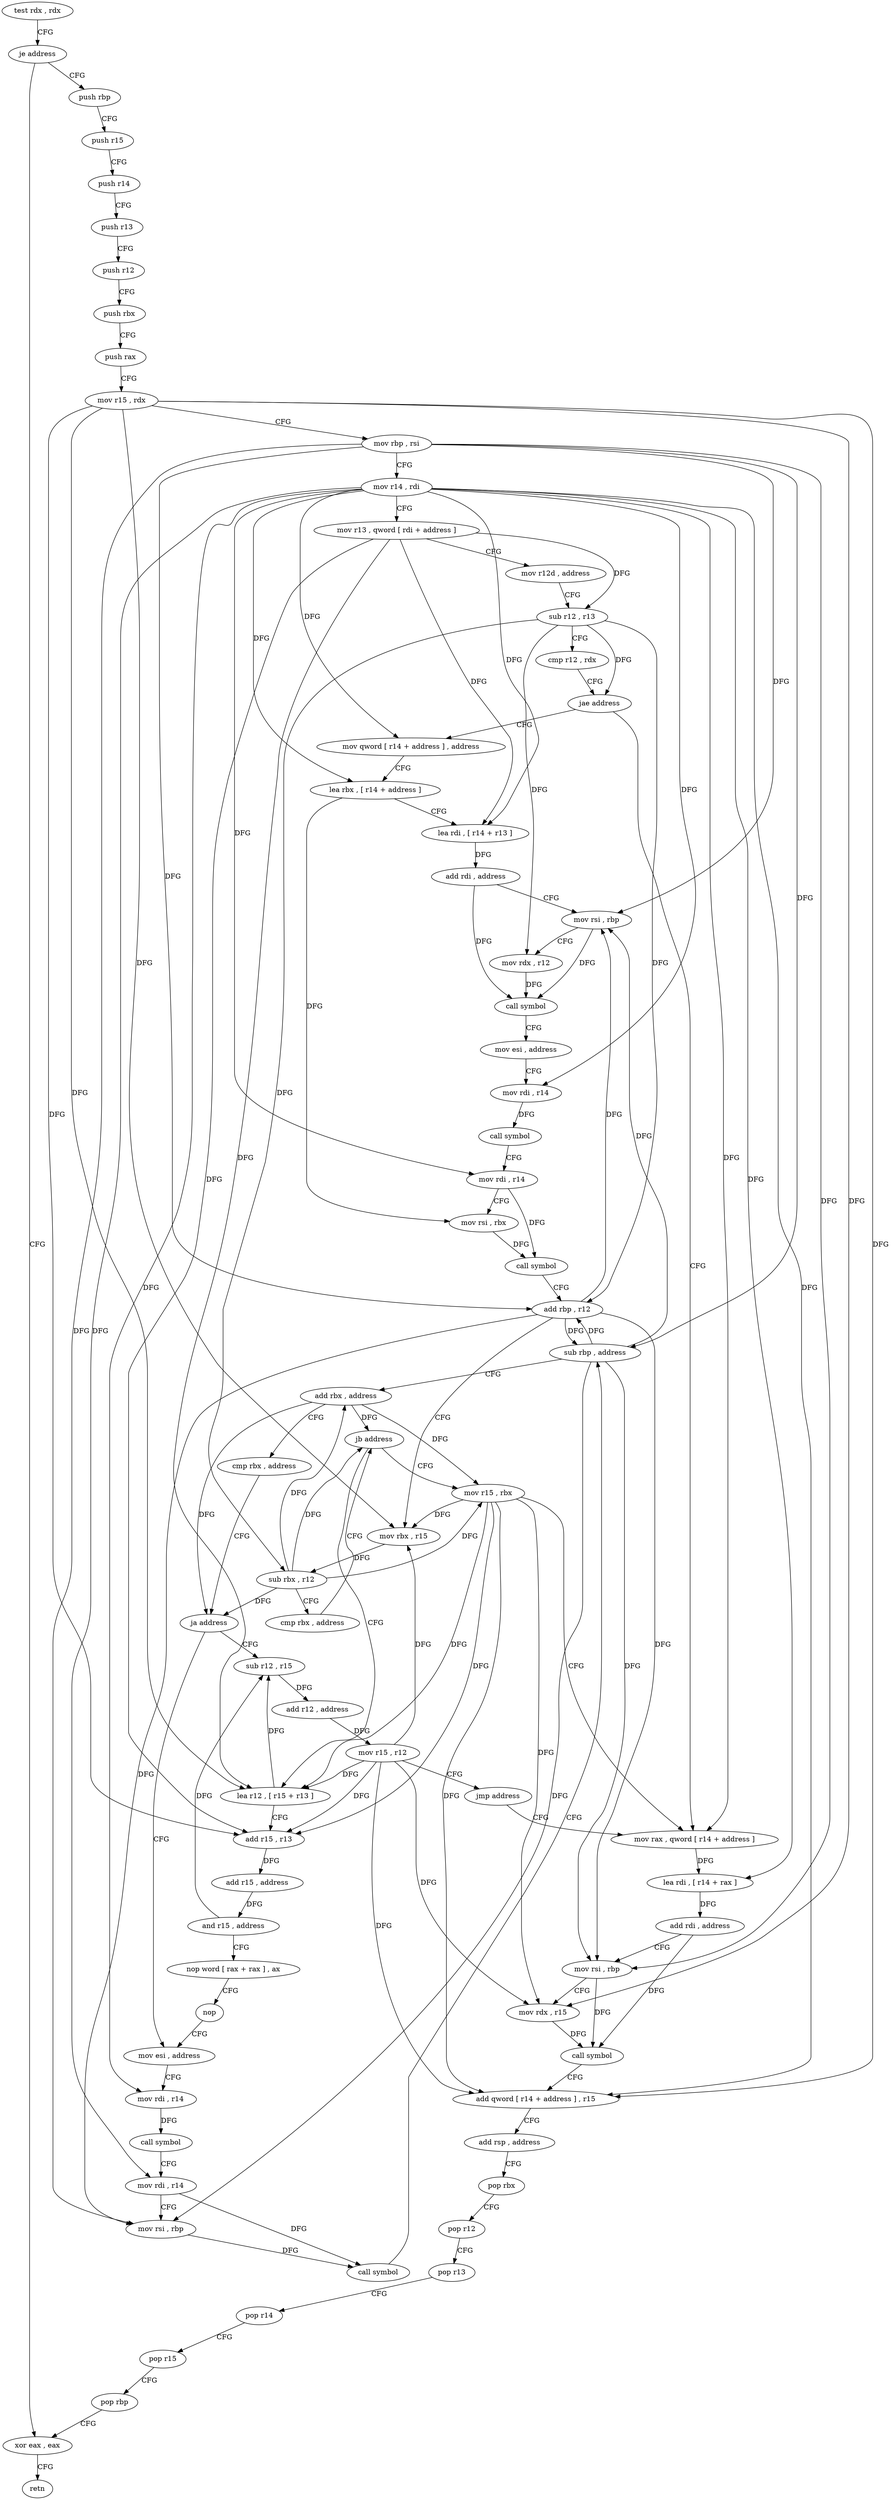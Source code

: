 digraph "func" {
"4208224" [label = "test rdx , rdx" ]
"4208227" [label = "je address" ]
"4208490" [label = "xor eax , eax" ]
"4208233" [label = "push rbp" ]
"4208492" [label = "retn" ]
"4208234" [label = "push r15" ]
"4208236" [label = "push r14" ]
"4208238" [label = "push r13" ]
"4208240" [label = "push r12" ]
"4208242" [label = "push rbx" ]
"4208243" [label = "push rax" ]
"4208244" [label = "mov r15 , rdx" ]
"4208247" [label = "mov rbp , rsi" ]
"4208250" [label = "mov r14 , rdi" ]
"4208253" [label = "mov r13 , qword [ rdi + address ]" ]
"4208260" [label = "mov r12d , address" ]
"4208266" [label = "sub r12 , r13" ]
"4208269" [label = "cmp r12 , rdx" ]
"4208272" [label = "jae address" ]
"4208443" [label = "mov rax , qword [ r14 + address ]" ]
"4208278" [label = "mov qword [ r14 + address ] , address" ]
"4208450" [label = "lea rdi , [ r14 + rax ]" ]
"4208454" [label = "add rdi , address" ]
"4208458" [label = "mov rsi , rbp" ]
"4208461" [label = "mov rdx , r15" ]
"4208464" [label = "call symbol" ]
"4208469" [label = "add qword [ r14 + address ] , r15" ]
"4208476" [label = "add rsp , address" ]
"4208480" [label = "pop rbx" ]
"4208481" [label = "pop r12" ]
"4208483" [label = "pop r13" ]
"4208485" [label = "pop r14" ]
"4208487" [label = "pop r15" ]
"4208489" [label = "pop rbp" ]
"4208289" [label = "lea rbx , [ r14 + address ]" ]
"4208293" [label = "lea rdi , [ r14 + r13 ]" ]
"4208297" [label = "add rdi , address" ]
"4208301" [label = "mov rsi , rbp" ]
"4208304" [label = "mov rdx , r12" ]
"4208307" [label = "call symbol" ]
"4208312" [label = "mov esi , address" ]
"4208317" [label = "mov rdi , r14" ]
"4208320" [label = "call symbol" ]
"4208325" [label = "mov rdi , r14" ]
"4208328" [label = "mov rsi , rbx" ]
"4208331" [label = "call symbol" ]
"4208336" [label = "add rbp , r12" ]
"4208339" [label = "mov rbx , r15" ]
"4208342" [label = "sub rbx , r12" ]
"4208345" [label = "cmp rbx , address" ]
"4208352" [label = "jb address" ]
"4208440" [label = "mov r15 , rbx" ]
"4208354" [label = "lea r12 , [ r15 + r13 ]" ]
"4208358" [label = "add r15 , r13" ]
"4208361" [label = "add r15 , address" ]
"4208368" [label = "and r15 , address" ]
"4208372" [label = "nop word [ rax + rax ] , ax" ]
"4208382" [label = "nop" ]
"4208384" [label = "mov esi , address" ]
"4208389" [label = "mov rdi , r14" ]
"4208392" [label = "call symbol" ]
"4208397" [label = "mov rdi , r14" ]
"4208400" [label = "mov rsi , rbp" ]
"4208403" [label = "call symbol" ]
"4208408" [label = "sub rbp , address" ]
"4208412" [label = "add rbx , address" ]
"4208416" [label = "cmp rbx , address" ]
"4208423" [label = "ja address" ]
"4208425" [label = "sub r12 , r15" ]
"4208428" [label = "add r12 , address" ]
"4208435" [label = "mov r15 , r12" ]
"4208438" [label = "jmp address" ]
"4208224" -> "4208227" [ label = "CFG" ]
"4208227" -> "4208490" [ label = "CFG" ]
"4208227" -> "4208233" [ label = "CFG" ]
"4208490" -> "4208492" [ label = "CFG" ]
"4208233" -> "4208234" [ label = "CFG" ]
"4208234" -> "4208236" [ label = "CFG" ]
"4208236" -> "4208238" [ label = "CFG" ]
"4208238" -> "4208240" [ label = "CFG" ]
"4208240" -> "4208242" [ label = "CFG" ]
"4208242" -> "4208243" [ label = "CFG" ]
"4208243" -> "4208244" [ label = "CFG" ]
"4208244" -> "4208247" [ label = "CFG" ]
"4208244" -> "4208461" [ label = "DFG" ]
"4208244" -> "4208469" [ label = "DFG" ]
"4208244" -> "4208339" [ label = "DFG" ]
"4208244" -> "4208354" [ label = "DFG" ]
"4208244" -> "4208358" [ label = "DFG" ]
"4208247" -> "4208250" [ label = "CFG" ]
"4208247" -> "4208458" [ label = "DFG" ]
"4208247" -> "4208301" [ label = "DFG" ]
"4208247" -> "4208336" [ label = "DFG" ]
"4208247" -> "4208400" [ label = "DFG" ]
"4208247" -> "4208408" [ label = "DFG" ]
"4208250" -> "4208253" [ label = "CFG" ]
"4208250" -> "4208443" [ label = "DFG" ]
"4208250" -> "4208450" [ label = "DFG" ]
"4208250" -> "4208469" [ label = "DFG" ]
"4208250" -> "4208278" [ label = "DFG" ]
"4208250" -> "4208289" [ label = "DFG" ]
"4208250" -> "4208293" [ label = "DFG" ]
"4208250" -> "4208317" [ label = "DFG" ]
"4208250" -> "4208325" [ label = "DFG" ]
"4208250" -> "4208389" [ label = "DFG" ]
"4208250" -> "4208397" [ label = "DFG" ]
"4208253" -> "4208260" [ label = "CFG" ]
"4208253" -> "4208266" [ label = "DFG" ]
"4208253" -> "4208293" [ label = "DFG" ]
"4208253" -> "4208354" [ label = "DFG" ]
"4208253" -> "4208358" [ label = "DFG" ]
"4208260" -> "4208266" [ label = "CFG" ]
"4208266" -> "4208269" [ label = "CFG" ]
"4208266" -> "4208272" [ label = "DFG" ]
"4208266" -> "4208304" [ label = "DFG" ]
"4208266" -> "4208336" [ label = "DFG" ]
"4208266" -> "4208342" [ label = "DFG" ]
"4208269" -> "4208272" [ label = "CFG" ]
"4208272" -> "4208443" [ label = "CFG" ]
"4208272" -> "4208278" [ label = "CFG" ]
"4208443" -> "4208450" [ label = "DFG" ]
"4208278" -> "4208289" [ label = "CFG" ]
"4208450" -> "4208454" [ label = "DFG" ]
"4208454" -> "4208458" [ label = "CFG" ]
"4208454" -> "4208464" [ label = "DFG" ]
"4208458" -> "4208461" [ label = "CFG" ]
"4208458" -> "4208464" [ label = "DFG" ]
"4208461" -> "4208464" [ label = "DFG" ]
"4208464" -> "4208469" [ label = "CFG" ]
"4208469" -> "4208476" [ label = "CFG" ]
"4208476" -> "4208480" [ label = "CFG" ]
"4208480" -> "4208481" [ label = "CFG" ]
"4208481" -> "4208483" [ label = "CFG" ]
"4208483" -> "4208485" [ label = "CFG" ]
"4208485" -> "4208487" [ label = "CFG" ]
"4208487" -> "4208489" [ label = "CFG" ]
"4208489" -> "4208490" [ label = "CFG" ]
"4208289" -> "4208293" [ label = "CFG" ]
"4208289" -> "4208328" [ label = "DFG" ]
"4208293" -> "4208297" [ label = "DFG" ]
"4208297" -> "4208301" [ label = "CFG" ]
"4208297" -> "4208307" [ label = "DFG" ]
"4208301" -> "4208304" [ label = "CFG" ]
"4208301" -> "4208307" [ label = "DFG" ]
"4208304" -> "4208307" [ label = "DFG" ]
"4208307" -> "4208312" [ label = "CFG" ]
"4208312" -> "4208317" [ label = "CFG" ]
"4208317" -> "4208320" [ label = "DFG" ]
"4208320" -> "4208325" [ label = "CFG" ]
"4208325" -> "4208328" [ label = "CFG" ]
"4208325" -> "4208331" [ label = "DFG" ]
"4208328" -> "4208331" [ label = "DFG" ]
"4208331" -> "4208336" [ label = "CFG" ]
"4208336" -> "4208339" [ label = "CFG" ]
"4208336" -> "4208458" [ label = "DFG" ]
"4208336" -> "4208301" [ label = "DFG" ]
"4208336" -> "4208400" [ label = "DFG" ]
"4208336" -> "4208408" [ label = "DFG" ]
"4208339" -> "4208342" [ label = "DFG" ]
"4208342" -> "4208345" [ label = "CFG" ]
"4208342" -> "4208352" [ label = "DFG" ]
"4208342" -> "4208440" [ label = "DFG" ]
"4208342" -> "4208412" [ label = "DFG" ]
"4208342" -> "4208423" [ label = "DFG" ]
"4208345" -> "4208352" [ label = "CFG" ]
"4208352" -> "4208440" [ label = "CFG" ]
"4208352" -> "4208354" [ label = "CFG" ]
"4208440" -> "4208443" [ label = "CFG" ]
"4208440" -> "4208461" [ label = "DFG" ]
"4208440" -> "4208469" [ label = "DFG" ]
"4208440" -> "4208339" [ label = "DFG" ]
"4208440" -> "4208354" [ label = "DFG" ]
"4208440" -> "4208358" [ label = "DFG" ]
"4208354" -> "4208358" [ label = "CFG" ]
"4208354" -> "4208425" [ label = "DFG" ]
"4208358" -> "4208361" [ label = "DFG" ]
"4208361" -> "4208368" [ label = "DFG" ]
"4208368" -> "4208372" [ label = "CFG" ]
"4208368" -> "4208425" [ label = "DFG" ]
"4208372" -> "4208382" [ label = "CFG" ]
"4208382" -> "4208384" [ label = "CFG" ]
"4208384" -> "4208389" [ label = "CFG" ]
"4208389" -> "4208392" [ label = "DFG" ]
"4208392" -> "4208397" [ label = "CFG" ]
"4208397" -> "4208400" [ label = "CFG" ]
"4208397" -> "4208403" [ label = "DFG" ]
"4208400" -> "4208403" [ label = "DFG" ]
"4208403" -> "4208408" [ label = "CFG" ]
"4208408" -> "4208412" [ label = "CFG" ]
"4208408" -> "4208458" [ label = "DFG" ]
"4208408" -> "4208301" [ label = "DFG" ]
"4208408" -> "4208400" [ label = "DFG" ]
"4208408" -> "4208336" [ label = "DFG" ]
"4208412" -> "4208416" [ label = "CFG" ]
"4208412" -> "4208352" [ label = "DFG" ]
"4208412" -> "4208440" [ label = "DFG" ]
"4208412" -> "4208423" [ label = "DFG" ]
"4208416" -> "4208423" [ label = "CFG" ]
"4208423" -> "4208384" [ label = "CFG" ]
"4208423" -> "4208425" [ label = "CFG" ]
"4208425" -> "4208428" [ label = "DFG" ]
"4208428" -> "4208435" [ label = "DFG" ]
"4208435" -> "4208438" [ label = "CFG" ]
"4208435" -> "4208461" [ label = "DFG" ]
"4208435" -> "4208469" [ label = "DFG" ]
"4208435" -> "4208339" [ label = "DFG" ]
"4208435" -> "4208354" [ label = "DFG" ]
"4208435" -> "4208358" [ label = "DFG" ]
"4208438" -> "4208443" [ label = "CFG" ]
}
